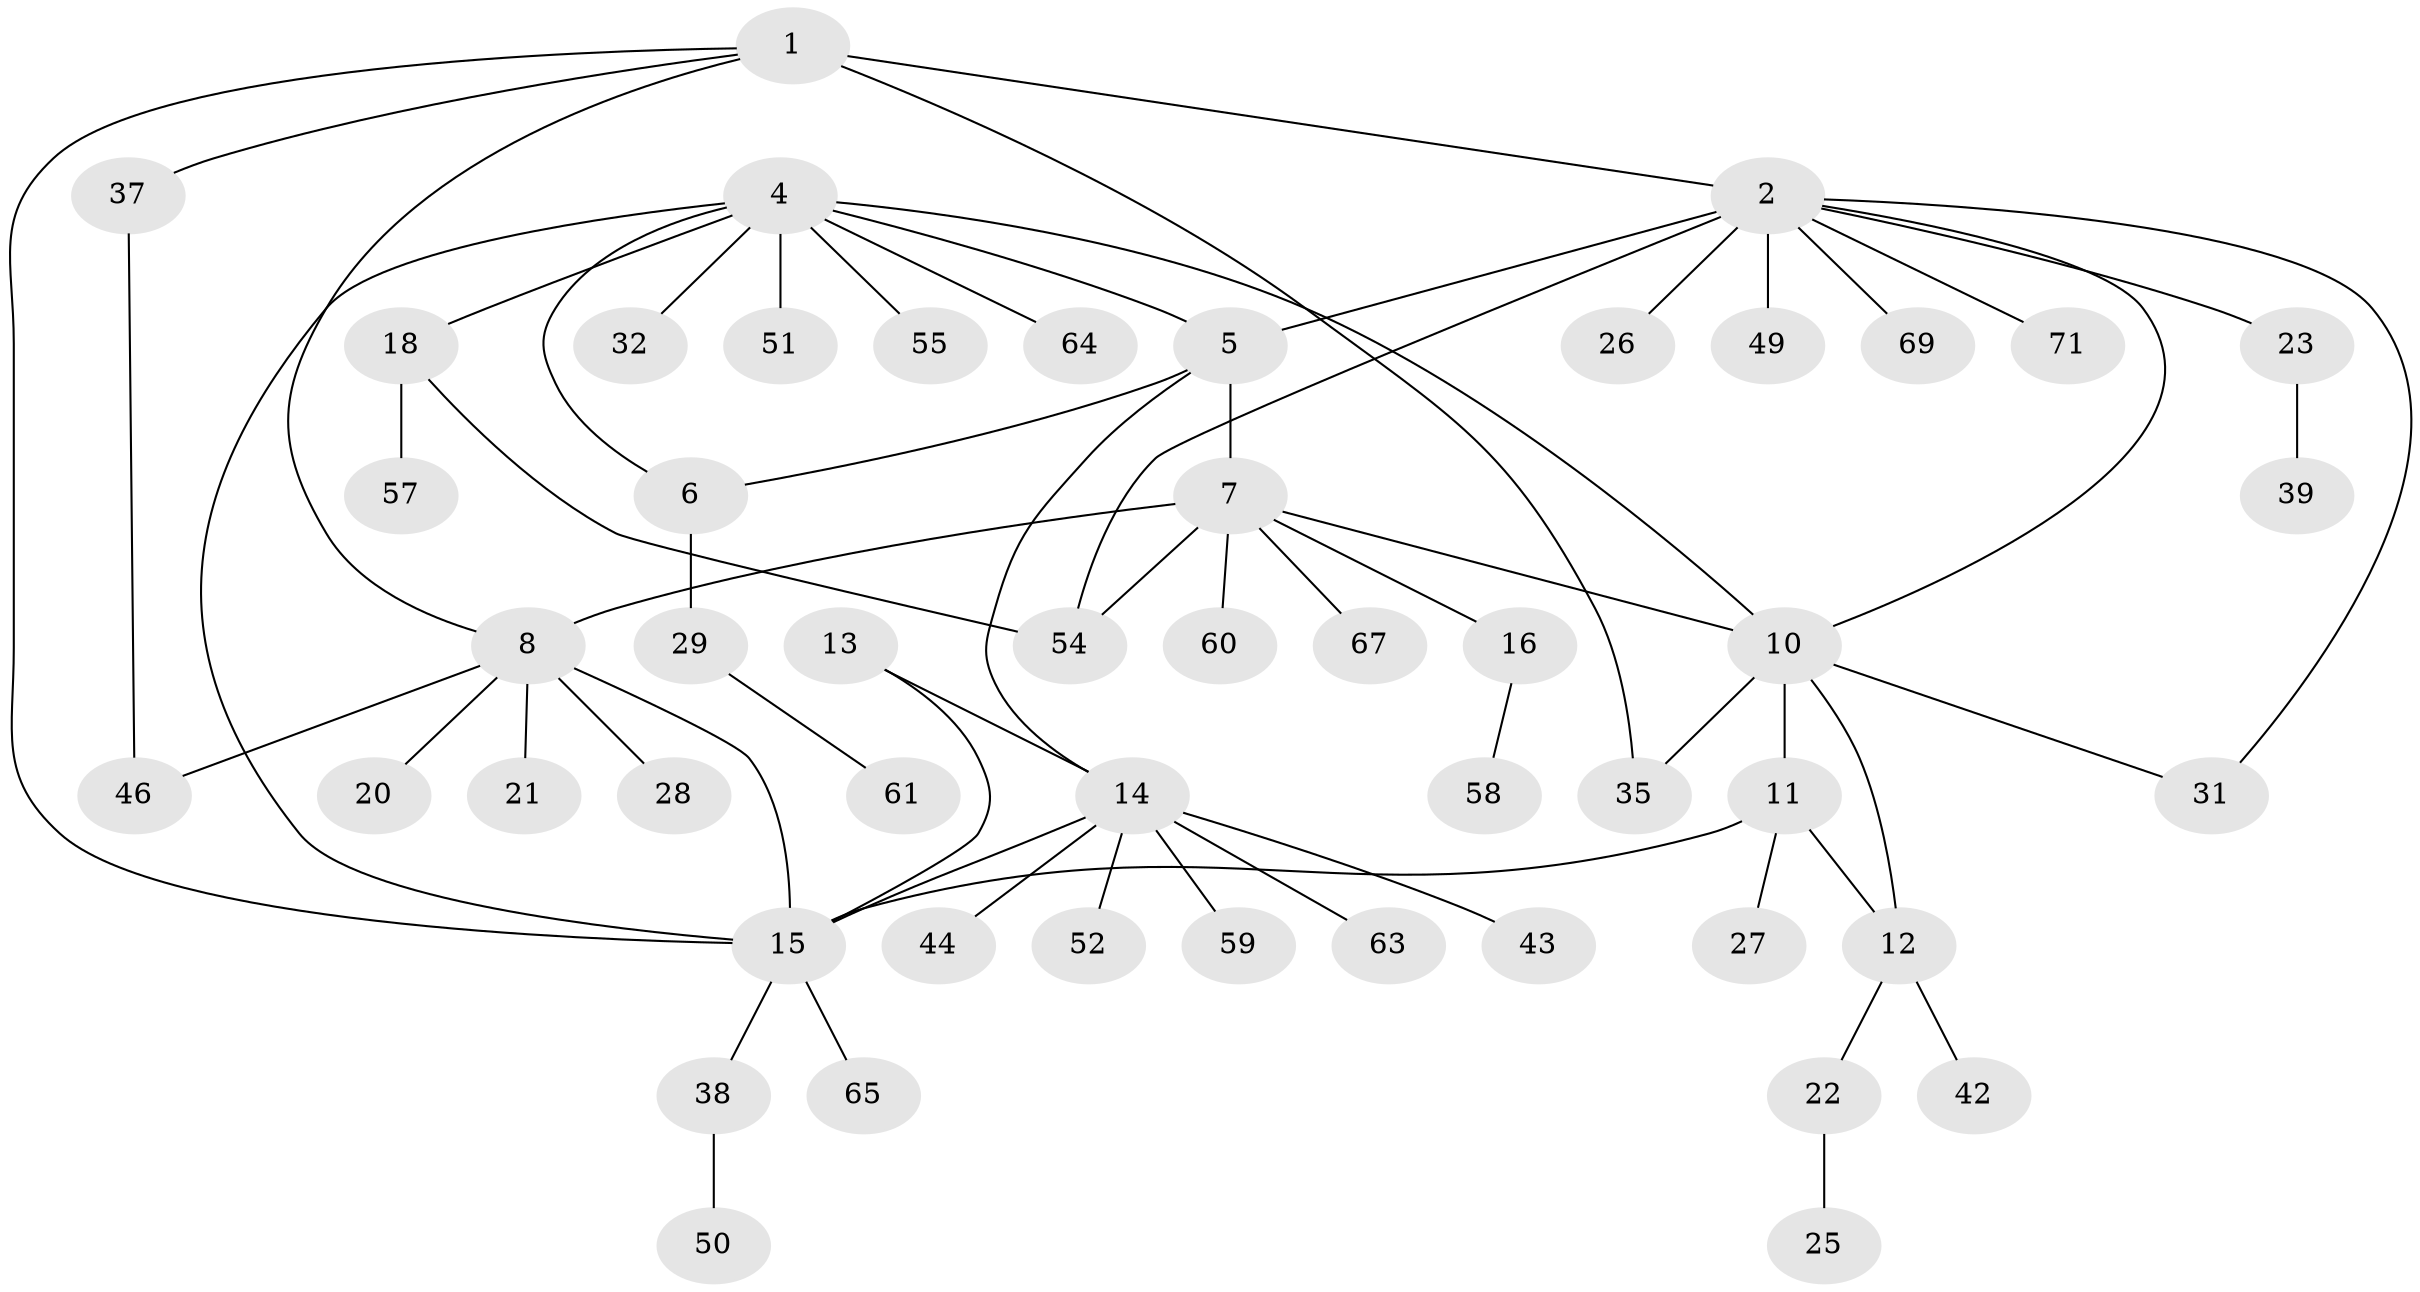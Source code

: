 // Generated by graph-tools (version 1.1) at 2025/52/02/27/25 19:52:19]
// undirected, 51 vertices, 65 edges
graph export_dot {
graph [start="1"]
  node [color=gray90,style=filled];
  1 [super="+34"];
  2 [super="+3"];
  4 [super="+30"];
  5 [super="+17"];
  6 [super="+45"];
  7 [super="+19"];
  8 [super="+9"];
  10 [super="+66"];
  11;
  12 [super="+68"];
  13;
  14 [super="+47"];
  15 [super="+73"];
  16 [super="+24"];
  18 [super="+36"];
  20;
  21;
  22 [super="+40"];
  23;
  25;
  26 [super="+41"];
  27 [super="+33"];
  28;
  29;
  31;
  32;
  35;
  37 [super="+70"];
  38 [super="+48"];
  39 [super="+53"];
  42 [super="+62"];
  43 [super="+56"];
  44;
  46;
  49;
  50;
  51;
  52;
  54 [super="+72"];
  55;
  57;
  58;
  59;
  60;
  61;
  63;
  64;
  65;
  67;
  69;
  71;
  1 -- 2 [weight=2];
  1 -- 15;
  1 -- 35;
  1 -- 37;
  1 -- 8;
  2 -- 10;
  2 -- 26;
  2 -- 31;
  2 -- 54;
  2 -- 69;
  2 -- 49;
  2 -- 23;
  2 -- 5;
  2 -- 71;
  4 -- 5;
  4 -- 6;
  4 -- 10;
  4 -- 15;
  4 -- 18;
  4 -- 51;
  4 -- 55;
  4 -- 32;
  4 -- 64;
  5 -- 6;
  5 -- 7;
  5 -- 14;
  6 -- 29;
  7 -- 8 [weight=2];
  7 -- 10;
  7 -- 16;
  7 -- 54;
  7 -- 60;
  7 -- 67;
  8 -- 20;
  8 -- 21;
  8 -- 28;
  8 -- 46;
  8 -- 15;
  10 -- 11;
  10 -- 12;
  10 -- 35;
  10 -- 31;
  11 -- 12;
  11 -- 15;
  11 -- 27;
  12 -- 22;
  12 -- 42;
  13 -- 14;
  13 -- 15;
  14 -- 15;
  14 -- 43;
  14 -- 44;
  14 -- 52;
  14 -- 59;
  14 -- 63;
  15 -- 38;
  15 -- 65;
  16 -- 58;
  18 -- 57;
  18 -- 54;
  22 -- 25;
  23 -- 39;
  29 -- 61;
  37 -- 46;
  38 -- 50;
}

